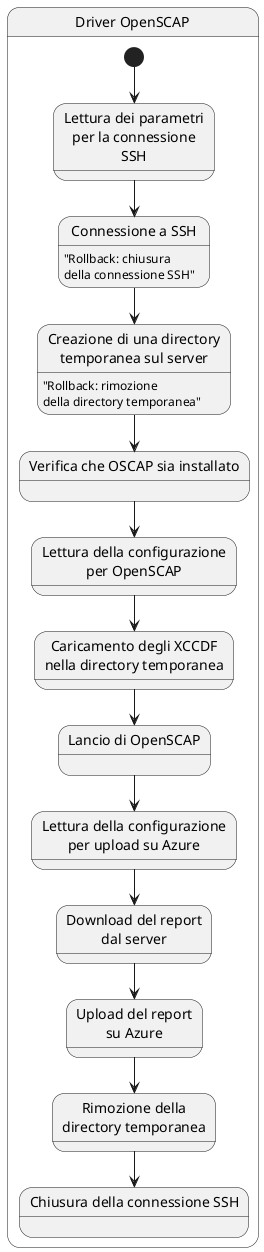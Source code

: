 @startuml
skinparam shadowing false
skinparam monochrome true

state "Driver OpenSCAP" as sm {
    state "Lettura dei parametri\nper la connessione\nSSH" as s1
    state "Connessione a SSH" as s2 : "Rollback: chiusura\ndella connessione SSH"
    state "Creazione di una directory\ntemporanea sul server" as s3 : "Rollback: rimozione\ndella directory temporanea"
    state "Verifica che OSCAP sia installato" as s4 
    state "Lettura della configurazione\nper OpenSCAP" as s5
    state "Caricamento degli XCCDF\nnella directory temporanea" as s6
    state "Lancio di OpenSCAP" as s7
    state "Lettura della configurazione\nper upload su Azure" as s8
    state "Download del report\ndal server" as s9
    state "Upload del report\nsu Azure" as s10
    state "Rimozione della\ndirectory temporanea" as s11
    state "Chiusura della connessione SSH" as s12


[*] --> s1
s1 --> s2 
s2 --> s3
s3 --> s4
s4 --> s5
s5 --> s6
s6 --> s7
s7 --> s8
s8 --> s9
s9 --> s10
s10 --> s11
s11 --> s12
}
@enduml
